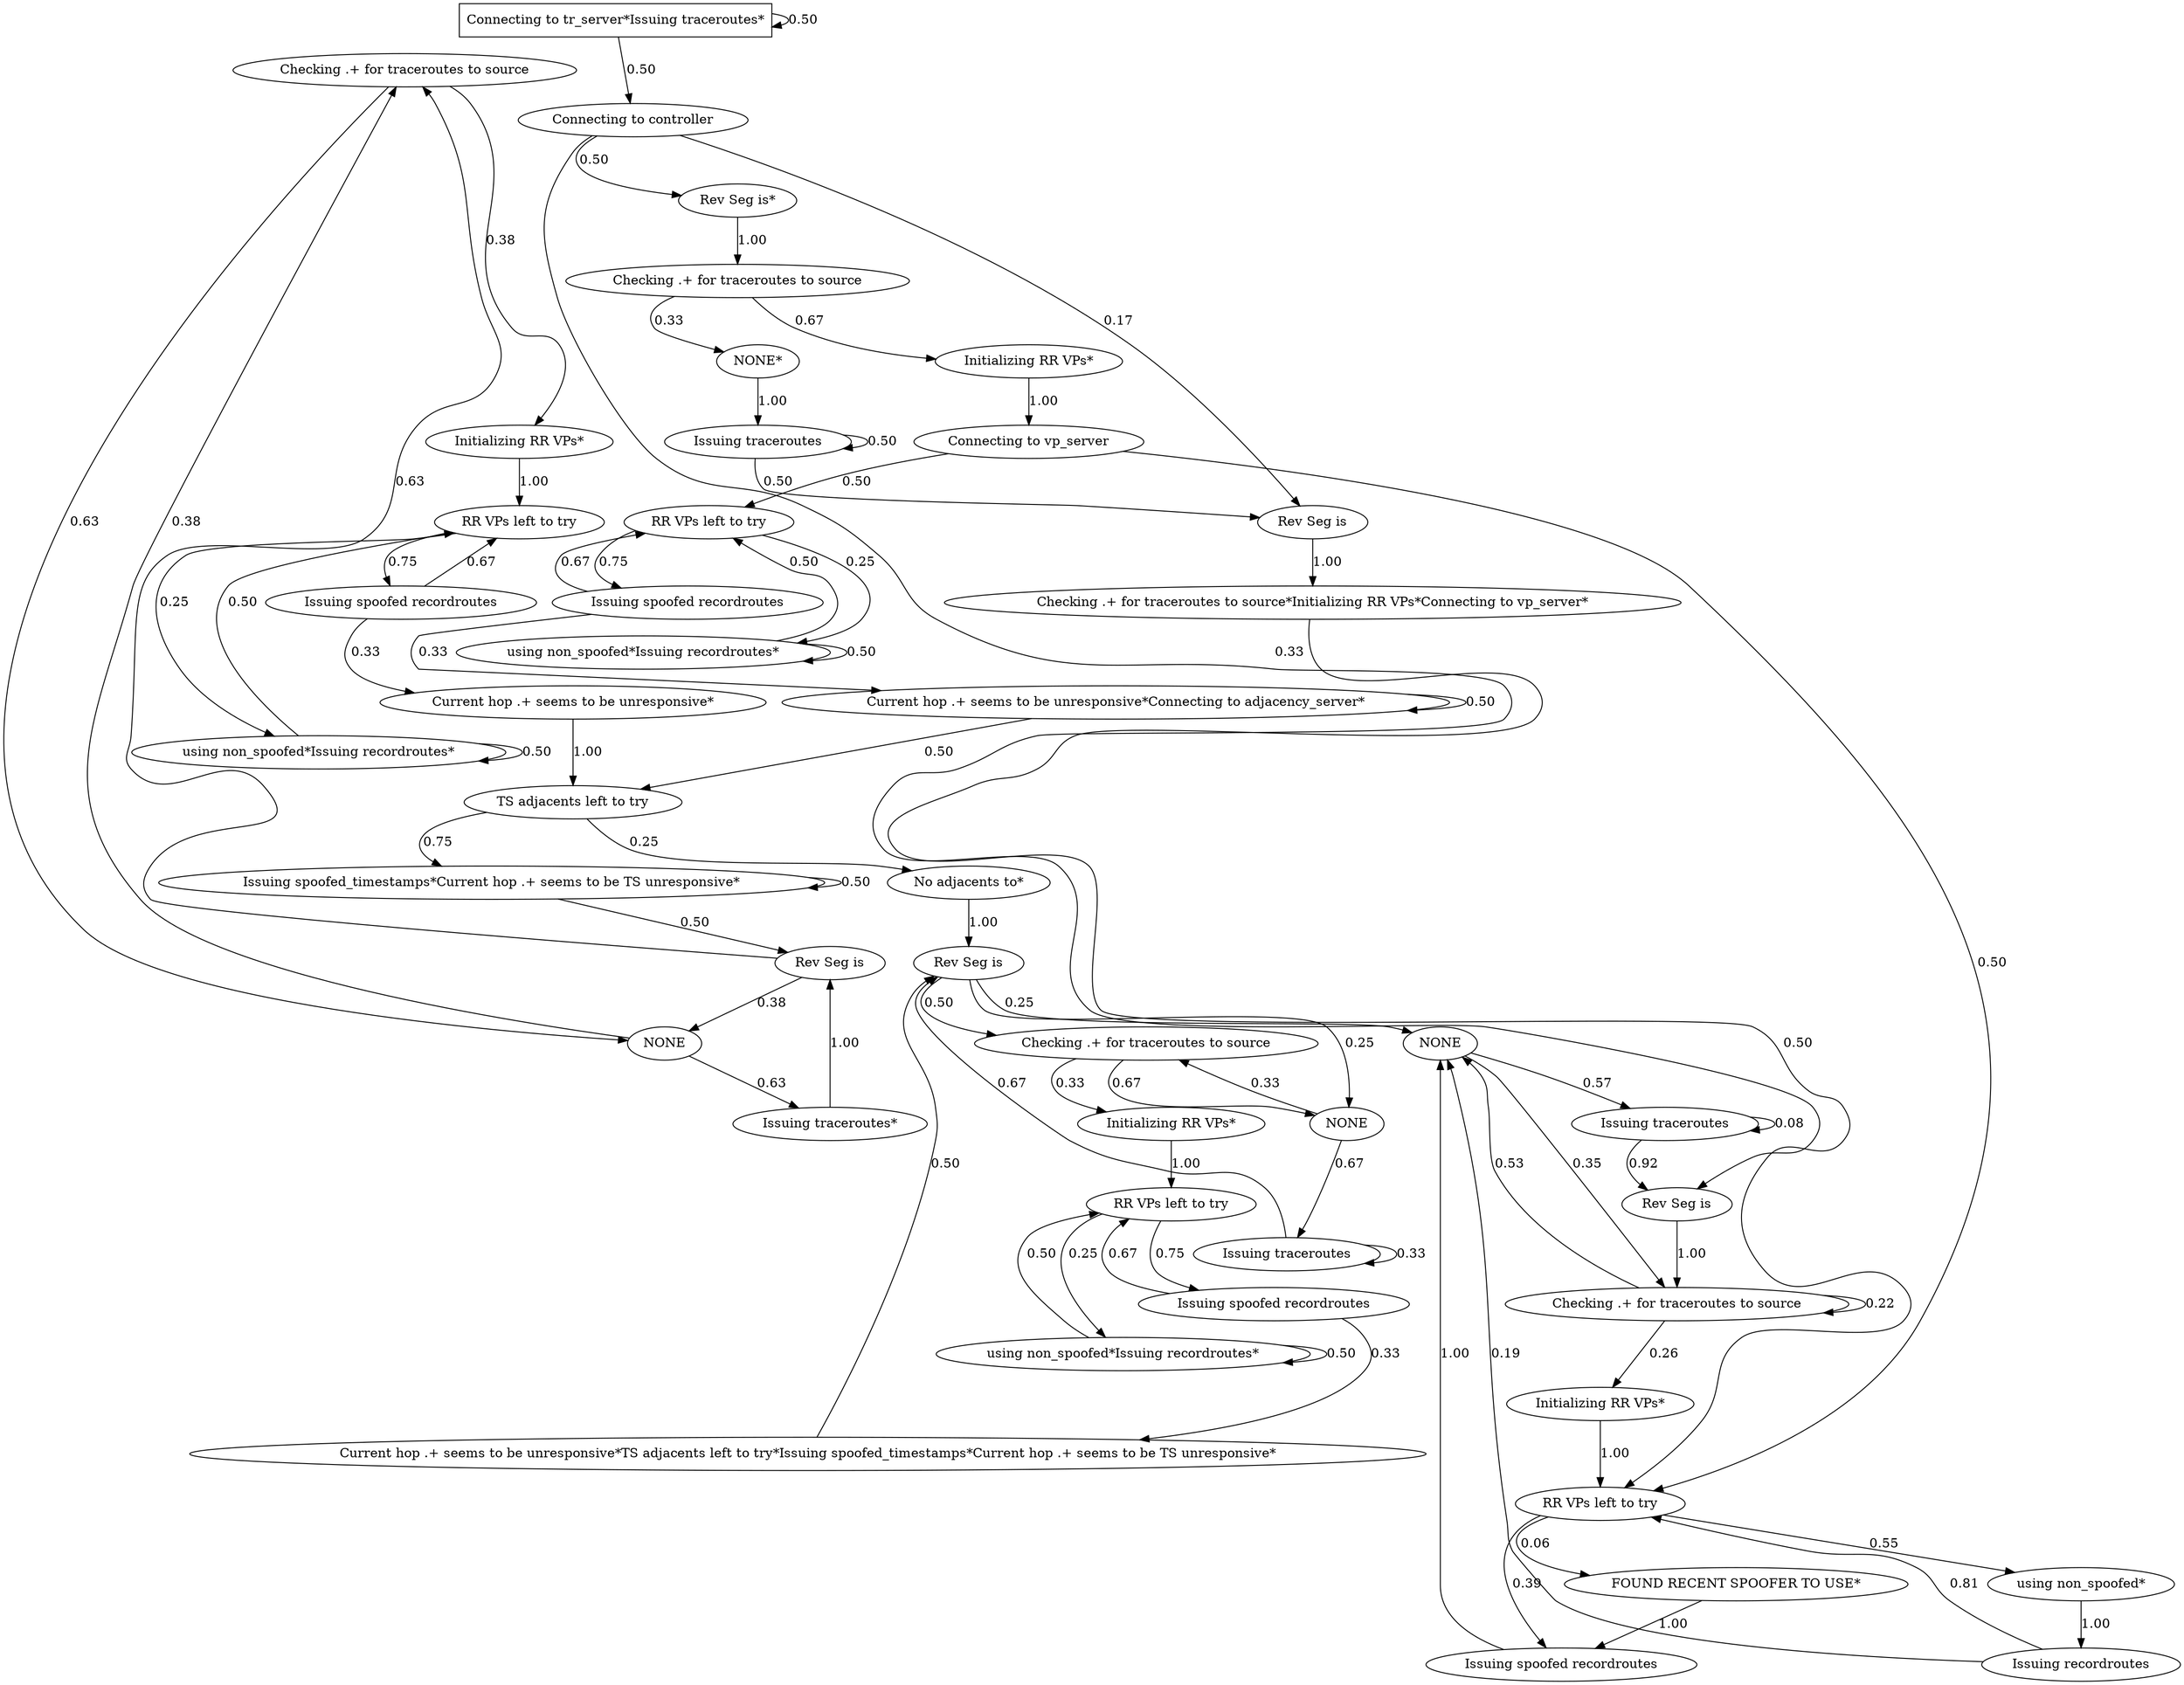 digraph {
  2008142787 [label="Checking .+ for traceroutes to source"];
2008142787->1914512637 [label="0.38", weight="0.38"];
2008142787->848732653 [label="0.63", weight="0.63"];
  568316589 [label="Checking .+ for traceroutes to source"];
568316589->1153650079 [label="0.26", weight="0.26"];
568316589->568316589 [label="0.22", weight="0.22"];
568316589->1687080894 [label="0.53", weight="0.53"];
  848732653 [label="NONE"];
848732653->2008142787 [label="0.38", weight="0.38"];
848732653->1466407058 [label="0.63", weight="0.63"];
  1694539995 [label="Issuing spoofed recordroutes"];
1694539995->1687080894 [label="1.00", weight="1.00"];
  33200330 [label="RR VPs left to try"];
33200330->2009671638 [label="0.55", weight="0.55"];
33200330->1381090834 [label="0.06", weight="0.06"];
33200330->1694539995 [label="0.39", weight="0.39"];
  1587231993 [label="Issuing traceroutes"];
1587231993->1587231993 [label="0.08", weight="0.08"];
1587231993->1613593991 [label="0.92", weight="0.92"];
  1687080894 [label="NONE"];
1687080894->568316589 [label="0.35", weight="0.35"];
1687080894->1587231993 [label="0.57", weight="0.57"];
  1115139247 [label="Checking .+ for traceroutes to source"];
1115139247->928419850 [label="0.33", weight="0.33"];
1115139247->1820284624 [label="0.67", weight="0.67"];
  294313566 [label="RR VPs left to try"];
294313566->666473118 [label="0.75", weight="0.75"];
294313566->924238054 [label="0.25", weight="0.25"];
  666473118 [label="Issuing spoofed recordroutes"];
666473118->849913997 [label="0.33", weight="0.33"];
666473118->294313566 [label="0.67", weight="0.67"];
  2127967476 [label="Issuing traceroutes"];
2127967476->2127967476 [label="0.33", weight="0.33"];
2127967476->211318128 [label="0.67", weight="0.67"];
  547070556 [label="Rev Seg is"];
547070556->2008142787 [label="0.63", weight="0.63"];
547070556->848732653 [label="0.38", weight="0.38"];
  1866010833 [label="RR VPs left to try"];
1866010833->544323758 [label="0.75", weight="0.75"];
1866010833->919754827 [label="0.25", weight="0.25"];
  1914512637 [label="Initializing RR VPs*"];
1914512637->294313566 [label="1.00", weight="1.00"];
  1613593991 [label="Rev Seg is"];
1613593991->568316589 [label="1.00", weight="1.00"];
  1014280992 [label="Issuing recordroutes"];
1014280992->33200330 [label="0.81", weight="0.81"];
1014280992->1687080894 [label="0.19", weight="0.19"];
  849913997 [label="Current hop .+ seems to be unresponsive*"];
849913997->1441556635 [label="1.00", weight="1.00"];
  1726973949 [label="Current hop .+ seems to be unresponsive*TS adjacents left to try*Issuing spoofed_timestamps*Current hop .+ seems to be TS unresponsive*"];
1726973949->211318128 [label="0.50", weight="0.50"];
  1441556635 [label="TS adjacents left to try"];
1441556635->1240344718 [label="0.75", weight="0.75"];
1441556635->336239848 [label="0.25", weight="0.25"];
  498162565 [label="Connecting to tr_server*Issuing traceroutes*",shape=box];
498162565->330326081 [label="0.50", weight="0.50"];
498162565->498162565 [label="0.50", weight="0.50"];
  1191615343 [label="Issuing spoofed recordroutes"];
1191615343->1726973949 [label="0.33", weight="0.33"];
1191615343->796770447 [label="0.67", weight="0.67"];
  211318128 [label="Rev Seg is"];
211318128->1595986250 [label="0.50", weight="0.50"];
211318128->481100505 [label="0.25", weight="0.25"];
211318128->1687080894 [label="0.25", weight="0.25"];
  1595986250 [label="Checking .+ for traceroutes to source"];
1595986250->481100505 [label="0.67", weight="0.67"];
1595986250->471640406 [label="0.33", weight="0.33"];
  796770447 [label="RR VPs left to try"];
796770447->1590811382 [label="0.25", weight="0.25"];
796770447->1191615343 [label="0.75", weight="0.75"];
  924238054 [label="using non_spoofed*Issuing recordroutes*"];
924238054->294313566 [label="0.50", weight="0.50"];
924238054->924238054 [label="0.50", weight="0.50"];
  1240344718 [label="Issuing spoofed_timestamps*Current hop .+ seems to be TS unresponsive*"];
1240344718->1240344718 [label="0.50", weight="0.50"];
1240344718->547070556 [label="0.50", weight="0.50"];
  481100505 [label="NONE"];
481100505->2127967476 [label="0.67", weight="0.67"];
481100505->1595986250 [label="0.33", weight="0.33"];
  595492124 [label="Rev Seg is*"];
595492124->1115139247 [label="1.00", weight="1.00"];
  1466407058 [label="Issuing traceroutes*"];
1466407058->547070556 [label="1.00", weight="1.00"];
  919754827 [label="using non_spoofed*Issuing recordroutes*"];
919754827->1866010833 [label="0.50", weight="0.50"];
919754827->919754827 [label="0.50", weight="0.50"];
  544323758 [label="Issuing spoofed recordroutes"];
544323758->1866010833 [label="0.67", weight="0.67"];
544323758->732086283 [label="0.33", weight="0.33"];
  471640406 [label="Initializing RR VPs*"];
471640406->796770447 [label="1.00", weight="1.00"];
  1590811382 [label="using non_spoofed*Issuing recordroutes*"];
1590811382->796770447 [label="0.50", weight="0.50"];
1590811382->1590811382 [label="0.50", weight="0.50"];
  1354828399 [label="Issuing traceroutes"];
1354828399->1354828399 [label="0.50", weight="0.50"];
1354828399->1534851943 [label="0.50", weight="0.50"];
  2009671638 [label="using non_spoofed*"];
2009671638->1014280992 [label="1.00", weight="1.00"];
  336239848 [label="No adjacents to*"];
336239848->211318128 [label="1.00", weight="1.00"];
  1534851943 [label="Rev Seg is"];
1534851943->1162333048 [label="1.00", weight="1.00"];
  330326081 [label="Connecting to controller"];
330326081->1534851943 [label="0.17", weight="0.17"];
330326081->1613593991 [label="0.33", weight="0.33"];
330326081->595492124 [label="0.50", weight="0.50"];
  1381090834 [label="FOUND RECENT SPOOFER TO USE*"];
1381090834->1694539995 [label="1.00", weight="1.00"];
  1153650079 [label="Initializing RR VPs*"];
1153650079->33200330 [label="1.00", weight="1.00"];
  1820284624 [label="Initializing RR VPs*"];
1820284624->130438955 [label="1.00", weight="1.00"];
  928419850 [label="NONE*"];
928419850->1354828399 [label="1.00", weight="1.00"];
  1162333048 [label="Checking .+ for traceroutes to source*Initializing RR VPs*Connecting to vp_server*"];
1162333048->33200330 [label="0.50", weight="0.50"];
  130438955 [label="Connecting to vp_server"];
130438955->33200330 [label="0.50", weight="0.50"];
130438955->1866010833 [label="0.50", weight="0.50"];
  732086283 [label="Current hop .+ seems to be unresponsive*Connecting to adjacency_server*"];
732086283->732086283 [label="0.50", weight="0.50"];
732086283->1441556635 [label="0.50", weight="0.50"];
} // digraph
